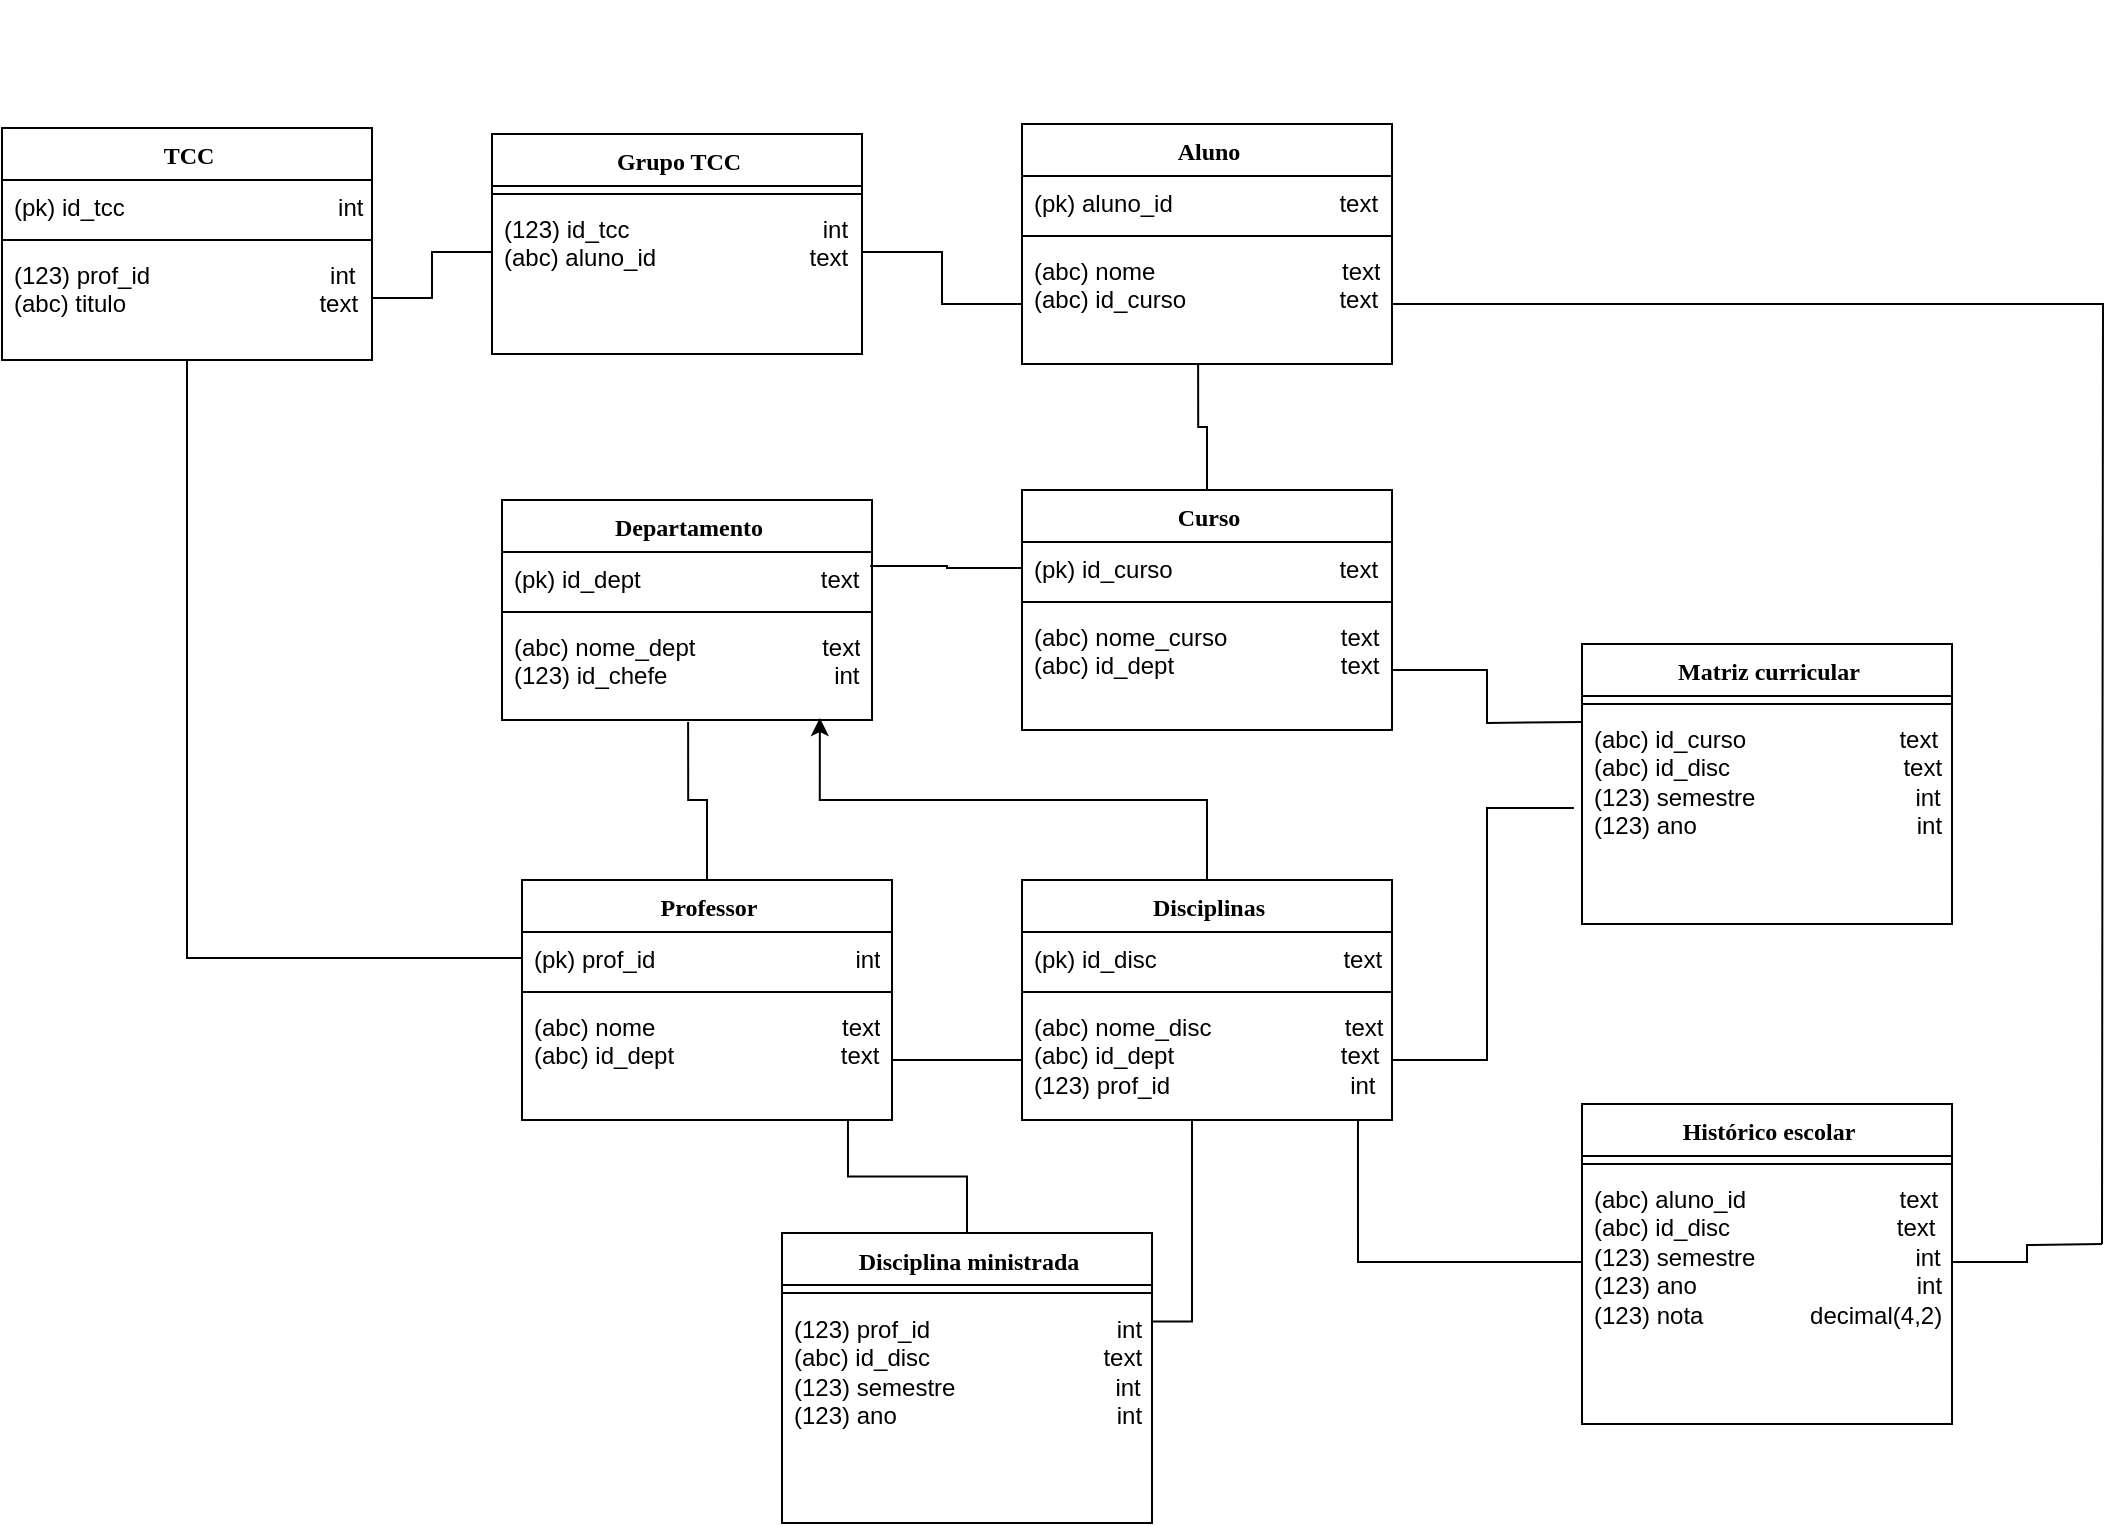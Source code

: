 <mxfile version="24.4.4" type="github">
  <diagram name="Page-1" id="6133507b-19e7-1e82-6fc7-422aa6c4b21f">
    <mxGraphModel dx="1393" dy="797" grid="1" gridSize="10" guides="1" tooltips="1" connect="1" arrows="1" fold="1" page="1" pageScale="1" pageWidth="1169" pageHeight="827" background="none" math="0" shadow="0">
      <root>
        <mxCell id="0" />
        <mxCell id="1" parent="0" />
        <mxCell id="78961159f06e98e8-17" value="Aluno" style="swimlane;html=1;fontStyle=1;align=center;verticalAlign=top;childLayout=stackLayout;horizontal=1;startSize=26;horizontalStack=0;resizeParent=1;resizeLast=0;collapsible=1;marginBottom=0;swimlaneFillColor=#ffffff;rounded=0;shadow=0;comic=0;labelBackgroundColor=none;strokeWidth=1;fillColor=none;fontFamily=Verdana;fontSize=12" parent="1" vertex="1">
          <mxGeometry x="570" y="120" width="185" height="120" as="geometry" />
        </mxCell>
        <mxCell id="78961159f06e98e8-23" value="(pk) aluno_id&amp;nbsp; &amp;nbsp; &amp;nbsp; &amp;nbsp; &amp;nbsp; &amp;nbsp; &amp;nbsp; &amp;nbsp; &amp;nbsp; &amp;nbsp; &amp;nbsp; &amp;nbsp; &amp;nbsp;text" style="text;html=1;strokeColor=none;fillColor=none;align=left;verticalAlign=top;spacingLeft=4;spacingRight=4;whiteSpace=wrap;overflow=hidden;rotatable=0;points=[[0,0.5],[1,0.5]];portConstraint=eastwest;" parent="78961159f06e98e8-17" vertex="1">
          <mxGeometry y="26" width="185" height="26" as="geometry" />
        </mxCell>
        <mxCell id="78961159f06e98e8-19" value="" style="line;html=1;strokeWidth=1;fillColor=none;align=left;verticalAlign=middle;spacingTop=-1;spacingLeft=3;spacingRight=3;rotatable=0;labelPosition=right;points=[];portConstraint=eastwest;" parent="78961159f06e98e8-17" vertex="1">
          <mxGeometry y="52" width="185" height="8" as="geometry" />
        </mxCell>
        <mxCell id="Fp-7Isr_xplhYbf5Isc3-56" style="edgeStyle=orthogonalEdgeStyle;rounded=0;orthogonalLoop=1;jettySize=auto;html=1;exitX=1;exitY=0.5;exitDx=0;exitDy=0;endArrow=none;endFill=0;" parent="78961159f06e98e8-17" source="78961159f06e98e8-27" edge="1">
          <mxGeometry relative="1" as="geometry">
            <mxPoint x="540" y="560" as="targetPoint" />
          </mxGeometry>
        </mxCell>
        <mxCell id="78961159f06e98e8-27" value="(abc) nome&amp;nbsp; &amp;nbsp; &amp;nbsp; &amp;nbsp; &amp;nbsp; &amp;nbsp; &amp;nbsp; &amp;nbsp; &amp;nbsp; &amp;nbsp; &amp;nbsp; &amp;nbsp; &amp;nbsp; &amp;nbsp; text&lt;div&gt;(abc) id_curso&amp;nbsp; &amp;nbsp; &amp;nbsp; &amp;nbsp; &amp;nbsp; &amp;nbsp; &amp;nbsp; &amp;nbsp; &amp;nbsp; &amp;nbsp; &amp;nbsp; &amp;nbsp;text&lt;/div&gt;&lt;div&gt;&lt;br&gt;&lt;/div&gt;" style="text;html=1;strokeColor=none;fillColor=none;align=left;verticalAlign=top;spacingLeft=4;spacingRight=4;whiteSpace=wrap;overflow=hidden;rotatable=0;points=[[0,0.5],[1,0.5]];portConstraint=eastwest;" parent="78961159f06e98e8-17" vertex="1">
          <mxGeometry y="60" width="185" height="60" as="geometry" />
        </mxCell>
        <mxCell id="RyOZ0NrASkdXas4JCYKa-1" value="&lt;div&gt;&lt;br&gt;&lt;/div&gt;" style="text;html=1;align=center;verticalAlign=middle;resizable=0;points=[];autosize=1;strokeColor=none;fillColor=none;" parent="1" vertex="1">
          <mxGeometry x="210" y="58" width="20" height="30" as="geometry" />
        </mxCell>
        <mxCell id="RyOZ0NrASkdXas4JCYKa-3" value="Professor" style="swimlane;html=1;fontStyle=1;align=center;verticalAlign=top;childLayout=stackLayout;horizontal=1;startSize=26;horizontalStack=0;resizeParent=1;resizeLast=0;collapsible=1;marginBottom=0;swimlaneFillColor=#ffffff;rounded=0;shadow=0;comic=0;labelBackgroundColor=none;strokeWidth=1;fillColor=none;fontFamily=Verdana;fontSize=12" parent="1" vertex="1">
          <mxGeometry x="320" y="498" width="185" height="120" as="geometry" />
        </mxCell>
        <mxCell id="RyOZ0NrASkdXas4JCYKa-4" value="(pk) prof_id&amp;nbsp; &amp;nbsp; &amp;nbsp; &amp;nbsp; &amp;nbsp; &amp;nbsp; &amp;nbsp; &amp;nbsp; &amp;nbsp; &amp;nbsp; &amp;nbsp; &amp;nbsp; &amp;nbsp; &amp;nbsp; &amp;nbsp; int" style="text;html=1;strokeColor=none;fillColor=none;align=left;verticalAlign=top;spacingLeft=4;spacingRight=4;whiteSpace=wrap;overflow=hidden;rotatable=0;points=[[0,0.5],[1,0.5]];portConstraint=eastwest;" parent="RyOZ0NrASkdXas4JCYKa-3" vertex="1">
          <mxGeometry y="26" width="185" height="26" as="geometry" />
        </mxCell>
        <mxCell id="RyOZ0NrASkdXas4JCYKa-5" value="" style="line;html=1;strokeWidth=1;fillColor=none;align=left;verticalAlign=middle;spacingTop=-1;spacingLeft=3;spacingRight=3;rotatable=0;labelPosition=right;points=[];portConstraint=eastwest;" parent="RyOZ0NrASkdXas4JCYKa-3" vertex="1">
          <mxGeometry y="52" width="185" height="8" as="geometry" />
        </mxCell>
        <mxCell id="RyOZ0NrASkdXas4JCYKa-6" value="(abc) nome&amp;nbsp; &amp;nbsp; &amp;nbsp; &amp;nbsp; &amp;nbsp; &amp;nbsp; &amp;nbsp; &amp;nbsp; &amp;nbsp; &amp;nbsp; &amp;nbsp; &amp;nbsp; &amp;nbsp; &amp;nbsp; text&lt;div&gt;(abc) id_dept&amp;nbsp; &amp;nbsp; &amp;nbsp; &amp;nbsp; &amp;nbsp; &amp;nbsp; &amp;nbsp; &amp;nbsp; &amp;nbsp; &amp;nbsp; &amp;nbsp; &amp;nbsp; &amp;nbsp;text&lt;/div&gt;&lt;div&gt;&lt;br&gt;&lt;/div&gt;" style="text;html=1;strokeColor=none;fillColor=none;align=left;verticalAlign=top;spacingLeft=4;spacingRight=4;whiteSpace=wrap;overflow=hidden;rotatable=0;points=[[0,0.5],[1,0.5]];portConstraint=eastwest;" parent="RyOZ0NrASkdXas4JCYKa-3" vertex="1">
          <mxGeometry y="60" width="185" height="60" as="geometry" />
        </mxCell>
        <mxCell id="Fp-7Isr_xplhYbf5Isc3-1" value="Curso" style="swimlane;html=1;fontStyle=1;align=center;verticalAlign=top;childLayout=stackLayout;horizontal=1;startSize=26;horizontalStack=0;resizeParent=1;resizeLast=0;collapsible=1;marginBottom=0;swimlaneFillColor=#ffffff;rounded=0;shadow=0;comic=0;labelBackgroundColor=none;strokeWidth=1;fillColor=none;fontFamily=Verdana;fontSize=12" parent="1" vertex="1">
          <mxGeometry x="570" y="303" width="185" height="120" as="geometry" />
        </mxCell>
        <mxCell id="Fp-7Isr_xplhYbf5Isc3-2" value="(pk) id_curso&amp;nbsp; &amp;nbsp; &amp;nbsp; &amp;nbsp; &amp;nbsp; &amp;nbsp; &amp;nbsp; &amp;nbsp; &amp;nbsp; &amp;nbsp; &amp;nbsp; &amp;nbsp; &amp;nbsp;text" style="text;html=1;strokeColor=none;fillColor=none;align=left;verticalAlign=top;spacingLeft=4;spacingRight=4;whiteSpace=wrap;overflow=hidden;rotatable=0;points=[[0,0.5],[1,0.5]];portConstraint=eastwest;" parent="Fp-7Isr_xplhYbf5Isc3-1" vertex="1">
          <mxGeometry y="26" width="185" height="26" as="geometry" />
        </mxCell>
        <mxCell id="Fp-7Isr_xplhYbf5Isc3-3" value="" style="line;html=1;strokeWidth=1;fillColor=none;align=left;verticalAlign=middle;spacingTop=-1;spacingLeft=3;spacingRight=3;rotatable=0;labelPosition=right;points=[];portConstraint=eastwest;" parent="Fp-7Isr_xplhYbf5Isc3-1" vertex="1">
          <mxGeometry y="52" width="185" height="8" as="geometry" />
        </mxCell>
        <mxCell id="Fp-7Isr_xplhYbf5Isc3-4" value="(abc) nome_curso&amp;nbsp; &amp;nbsp; &amp;nbsp; &amp;nbsp; &amp;nbsp; &amp;nbsp; &amp;nbsp; &amp;nbsp; &amp;nbsp;text&lt;div&gt;(abc) id_dept&amp;nbsp; &amp;nbsp; &amp;nbsp; &amp;nbsp; &amp;nbsp; &amp;nbsp; &amp;nbsp; &amp;nbsp; &amp;nbsp; &amp;nbsp; &amp;nbsp; &amp;nbsp; &amp;nbsp;text&lt;/div&gt;&lt;div&gt;&lt;br&gt;&lt;/div&gt;" style="text;html=1;strokeColor=none;fillColor=none;align=left;verticalAlign=top;spacingLeft=4;spacingRight=4;whiteSpace=wrap;overflow=hidden;rotatable=0;points=[[0,0.5],[1,0.5]];portConstraint=eastwest;" parent="Fp-7Isr_xplhYbf5Isc3-1" vertex="1">
          <mxGeometry y="60" width="185" height="60" as="geometry" />
        </mxCell>
        <mxCell id="Fp-7Isr_xplhYbf5Isc3-5" value="Departamento" style="swimlane;html=1;fontStyle=1;align=center;verticalAlign=top;childLayout=stackLayout;horizontal=1;startSize=26;horizontalStack=0;resizeParent=1;resizeLast=0;collapsible=1;marginBottom=0;swimlaneFillColor=#ffffff;rounded=0;shadow=0;comic=0;labelBackgroundColor=none;strokeWidth=1;fillColor=none;fontFamily=Verdana;fontSize=12" parent="1" vertex="1">
          <mxGeometry x="310" y="308" width="185" height="110" as="geometry" />
        </mxCell>
        <mxCell id="Fp-7Isr_xplhYbf5Isc3-6" value="(pk) id_dept&amp;nbsp; &amp;nbsp; &amp;nbsp; &amp;nbsp; &amp;nbsp; &amp;nbsp; &amp;nbsp; &amp;nbsp; &amp;nbsp; &amp;nbsp; &amp;nbsp; &amp;nbsp; &amp;nbsp; &amp;nbsp;text" style="text;html=1;strokeColor=none;fillColor=none;align=left;verticalAlign=top;spacingLeft=4;spacingRight=4;whiteSpace=wrap;overflow=hidden;rotatable=0;points=[[0,0.5],[1,0.5]];portConstraint=eastwest;" parent="Fp-7Isr_xplhYbf5Isc3-5" vertex="1">
          <mxGeometry y="26" width="185" height="26" as="geometry" />
        </mxCell>
        <mxCell id="Fp-7Isr_xplhYbf5Isc3-7" value="" style="line;html=1;strokeWidth=1;fillColor=none;align=left;verticalAlign=middle;spacingTop=-1;spacingLeft=3;spacingRight=3;rotatable=0;labelPosition=right;points=[];portConstraint=eastwest;" parent="Fp-7Isr_xplhYbf5Isc3-5" vertex="1">
          <mxGeometry y="52" width="185" height="8" as="geometry" />
        </mxCell>
        <mxCell id="Fp-7Isr_xplhYbf5Isc3-8" value="(abc) nome_dept&amp;nbsp; &amp;nbsp; &amp;nbsp; &amp;nbsp; &amp;nbsp; &amp;nbsp; &amp;nbsp; &amp;nbsp; &amp;nbsp; &amp;nbsp;text&lt;div&gt;(123) id_chefe&amp;nbsp; &amp;nbsp; &amp;nbsp; &amp;nbsp; &amp;nbsp; &amp;nbsp; &amp;nbsp; &amp;nbsp; &amp;nbsp; &amp;nbsp; &amp;nbsp; &amp;nbsp; &amp;nbsp;int&lt;/div&gt;" style="text;html=1;strokeColor=none;fillColor=none;align=left;verticalAlign=top;spacingLeft=4;spacingRight=4;whiteSpace=wrap;overflow=hidden;rotatable=0;points=[[0,0.5],[1,0.5]];portConstraint=eastwest;" parent="Fp-7Isr_xplhYbf5Isc3-5" vertex="1">
          <mxGeometry y="60" width="185" height="50" as="geometry" />
        </mxCell>
        <mxCell id="VJBOoovExJCg-PcRVqWO-1" style="edgeStyle=orthogonalEdgeStyle;rounded=0;orthogonalLoop=1;jettySize=auto;html=1;exitX=0.5;exitY=0;exitDx=0;exitDy=0;entryX=0.859;entryY=0.98;entryDx=0;entryDy=0;entryPerimeter=0;" edge="1" parent="1" source="Fp-7Isr_xplhYbf5Isc3-9" target="Fp-7Isr_xplhYbf5Isc3-8">
          <mxGeometry relative="1" as="geometry">
            <mxPoint x="470" y="430" as="targetPoint" />
          </mxGeometry>
        </mxCell>
        <mxCell id="Fp-7Isr_xplhYbf5Isc3-9" value="Disciplinas" style="swimlane;html=1;fontStyle=1;align=center;verticalAlign=top;childLayout=stackLayout;horizontal=1;startSize=26;horizontalStack=0;resizeParent=1;resizeLast=0;collapsible=1;marginBottom=0;swimlaneFillColor=#ffffff;rounded=0;shadow=0;comic=0;labelBackgroundColor=none;strokeWidth=1;fillColor=none;fontFamily=Verdana;fontSize=12" parent="1" vertex="1">
          <mxGeometry x="570" y="498" width="185" height="120" as="geometry" />
        </mxCell>
        <mxCell id="Fp-7Isr_xplhYbf5Isc3-10" value="(pk) id_disc&amp;nbsp; &amp;nbsp; &amp;nbsp; &amp;nbsp; &amp;nbsp; &amp;nbsp; &amp;nbsp; &amp;nbsp; &amp;nbsp; &amp;nbsp; &amp;nbsp; &amp;nbsp; &amp;nbsp; &amp;nbsp; text" style="text;html=1;strokeColor=none;fillColor=none;align=left;verticalAlign=top;spacingLeft=4;spacingRight=4;whiteSpace=wrap;overflow=hidden;rotatable=0;points=[[0,0.5],[1,0.5]];portConstraint=eastwest;" parent="Fp-7Isr_xplhYbf5Isc3-9" vertex="1">
          <mxGeometry y="26" width="185" height="26" as="geometry" />
        </mxCell>
        <mxCell id="Fp-7Isr_xplhYbf5Isc3-11" value="" style="line;html=1;strokeWidth=1;fillColor=none;align=left;verticalAlign=middle;spacingTop=-1;spacingLeft=3;spacingRight=3;rotatable=0;labelPosition=right;points=[];portConstraint=eastwest;" parent="Fp-7Isr_xplhYbf5Isc3-9" vertex="1">
          <mxGeometry y="52" width="185" height="8" as="geometry" />
        </mxCell>
        <mxCell id="Fp-7Isr_xplhYbf5Isc3-12" value="(abc) nome_disc&amp;nbsp; &amp;nbsp; &amp;nbsp; &amp;nbsp; &amp;nbsp; &amp;nbsp; &amp;nbsp; &amp;nbsp; &amp;nbsp; &amp;nbsp; text&lt;div&gt;(abc) id_dept&amp;nbsp; &amp;nbsp; &amp;nbsp; &amp;nbsp; &amp;nbsp; &amp;nbsp; &amp;nbsp; &amp;nbsp; &amp;nbsp; &amp;nbsp; &amp;nbsp; &amp;nbsp; &amp;nbsp;text&lt;/div&gt;&lt;div&gt;(123)&amp;nbsp;&lt;span style=&quot;background-color: initial;&quot;&gt;prof_id&amp;nbsp; &amp;nbsp; &amp;nbsp; &amp;nbsp; &amp;nbsp; &amp;nbsp; &amp;nbsp; &amp;nbsp; &amp;nbsp; &amp;nbsp; &amp;nbsp; &amp;nbsp; &amp;nbsp; &amp;nbsp;int&lt;/span&gt;&lt;/div&gt;" style="text;html=1;strokeColor=none;fillColor=none;align=left;verticalAlign=top;spacingLeft=4;spacingRight=4;whiteSpace=wrap;overflow=hidden;rotatable=0;points=[[0,0.5],[1,0.5]];portConstraint=eastwest;" parent="Fp-7Isr_xplhYbf5Isc3-9" vertex="1">
          <mxGeometry y="60" width="185" height="60" as="geometry" />
        </mxCell>
        <mxCell id="Fp-7Isr_xplhYbf5Isc3-14" value="Matriz curricular" style="swimlane;html=1;fontStyle=1;align=center;verticalAlign=top;childLayout=stackLayout;horizontal=1;startSize=26;horizontalStack=0;resizeParent=1;resizeLast=0;collapsible=1;marginBottom=0;swimlaneFillColor=#ffffff;rounded=0;shadow=0;comic=0;labelBackgroundColor=none;strokeWidth=1;fillColor=none;fontFamily=Verdana;fontSize=12" parent="1" vertex="1">
          <mxGeometry x="850" y="380" width="185" height="140" as="geometry" />
        </mxCell>
        <mxCell id="Fp-7Isr_xplhYbf5Isc3-16" value="" style="line;html=1;strokeWidth=1;fillColor=none;align=left;verticalAlign=middle;spacingTop=-1;spacingLeft=3;spacingRight=3;rotatable=0;labelPosition=right;points=[];portConstraint=eastwest;" parent="Fp-7Isr_xplhYbf5Isc3-14" vertex="1">
          <mxGeometry y="26" width="185" height="8" as="geometry" />
        </mxCell>
        <mxCell id="Fp-7Isr_xplhYbf5Isc3-17" value="(abc) id_curso&amp;nbsp; &amp;nbsp; &amp;nbsp; &amp;nbsp; &amp;nbsp; &amp;nbsp; &amp;nbsp; &amp;nbsp; &amp;nbsp; &amp;nbsp; &amp;nbsp; &amp;nbsp;text&lt;div&gt;(abc) id_disc&amp;nbsp; &amp;nbsp; &amp;nbsp; &amp;nbsp; &amp;nbsp; &amp;nbsp; &amp;nbsp; &amp;nbsp; &amp;nbsp; &amp;nbsp; &amp;nbsp; &amp;nbsp; &amp;nbsp; text&lt;/div&gt;&lt;div&gt;(123) semestre&amp;nbsp; &amp;nbsp; &amp;nbsp; &amp;nbsp; &amp;nbsp; &amp;nbsp; &amp;nbsp; &amp;nbsp; &amp;nbsp; &amp;nbsp; &amp;nbsp; &amp;nbsp; int&lt;/div&gt;&lt;div&gt;(123) ano&amp;nbsp; &amp;nbsp; &amp;nbsp; &amp;nbsp; &amp;nbsp; &amp;nbsp; &amp;nbsp; &amp;nbsp; &amp;nbsp; &amp;nbsp; &amp;nbsp; &amp;nbsp; &amp;nbsp; &amp;nbsp; &amp;nbsp; &amp;nbsp; &amp;nbsp;int&lt;br&gt;&lt;/div&gt;" style="text;html=1;strokeColor=none;fillColor=none;align=left;verticalAlign=top;spacingLeft=4;spacingRight=4;whiteSpace=wrap;overflow=hidden;rotatable=0;points=[[0,0.5],[1,0.5]];portConstraint=eastwest;" parent="Fp-7Isr_xplhYbf5Isc3-14" vertex="1">
          <mxGeometry y="34" width="185" height="80" as="geometry" />
        </mxCell>
        <mxCell id="Fp-7Isr_xplhYbf5Isc3-18" value="Histórico escolar" style="swimlane;html=1;fontStyle=1;align=center;verticalAlign=top;childLayout=stackLayout;horizontal=1;startSize=26;horizontalStack=0;resizeParent=1;resizeLast=0;collapsible=1;marginBottom=0;swimlaneFillColor=#ffffff;rounded=0;shadow=0;comic=0;labelBackgroundColor=none;strokeWidth=1;fillColor=none;fontFamily=Verdana;fontSize=12" parent="1" vertex="1">
          <mxGeometry x="850" y="610" width="185" height="160" as="geometry" />
        </mxCell>
        <mxCell id="Fp-7Isr_xplhYbf5Isc3-20" value="" style="line;html=1;strokeWidth=1;fillColor=none;align=left;verticalAlign=middle;spacingTop=-1;spacingLeft=3;spacingRight=3;rotatable=0;labelPosition=right;points=[];portConstraint=eastwest;" parent="Fp-7Isr_xplhYbf5Isc3-18" vertex="1">
          <mxGeometry y="26" width="185" height="8" as="geometry" />
        </mxCell>
        <mxCell id="Fp-7Isr_xplhYbf5Isc3-57" style="edgeStyle=orthogonalEdgeStyle;rounded=0;orthogonalLoop=1;jettySize=auto;html=1;exitX=1;exitY=0.5;exitDx=0;exitDy=0;endArrow=none;endFill=0;" parent="Fp-7Isr_xplhYbf5Isc3-18" source="Fp-7Isr_xplhYbf5Isc3-21" edge="1">
          <mxGeometry relative="1" as="geometry">
            <mxPoint x="260" y="70" as="targetPoint" />
          </mxGeometry>
        </mxCell>
        <mxCell id="Fp-7Isr_xplhYbf5Isc3-21" value="(abc) aluno_id&amp;nbsp; &amp;nbsp; &amp;nbsp; &amp;nbsp; &amp;nbsp; &amp;nbsp; &amp;nbsp; &amp;nbsp; &amp;nbsp; &amp;nbsp; &amp;nbsp; &amp;nbsp;text&lt;div&gt;(abc) id_disc&amp;nbsp; &amp;nbsp; &amp;nbsp; &amp;nbsp; &amp;nbsp; &amp;nbsp; &amp;nbsp; &amp;nbsp; &amp;nbsp; &amp;nbsp; &amp;nbsp; &amp;nbsp; &amp;nbsp;text&lt;/div&gt;&lt;div&gt;(123) semestre&amp;nbsp; &amp;nbsp; &amp;nbsp; &amp;nbsp; &amp;nbsp; &amp;nbsp; &amp;nbsp; &amp;nbsp; &amp;nbsp; &amp;nbsp; &amp;nbsp; &amp;nbsp; int&lt;/div&gt;&lt;div&gt;(123) ano&amp;nbsp; &amp;nbsp; &amp;nbsp; &amp;nbsp; &amp;nbsp; &amp;nbsp; &amp;nbsp; &amp;nbsp; &amp;nbsp; &amp;nbsp; &amp;nbsp; &amp;nbsp; &amp;nbsp; &amp;nbsp; &amp;nbsp; &amp;nbsp; &amp;nbsp;int&lt;br&gt;&lt;/div&gt;&lt;div&gt;(123) nota&amp;nbsp; &amp;nbsp; &amp;nbsp; &amp;nbsp; &amp;nbsp; &amp;nbsp; &amp;nbsp; &amp;nbsp; decimal(4,2)&lt;/div&gt;" style="text;html=1;strokeColor=none;fillColor=none;align=left;verticalAlign=top;spacingLeft=4;spacingRight=4;whiteSpace=wrap;overflow=hidden;rotatable=0;points=[[0,0.5],[1,0.5]];portConstraint=eastwest;" parent="Fp-7Isr_xplhYbf5Isc3-18" vertex="1">
          <mxGeometry y="34" width="185" height="90" as="geometry" />
        </mxCell>
        <mxCell id="Fp-7Isr_xplhYbf5Isc3-22" value="Disciplina ministrada" style="swimlane;html=1;fontStyle=1;align=center;verticalAlign=top;childLayout=stackLayout;horizontal=1;startSize=26;horizontalStack=0;resizeParent=1;resizeLast=0;collapsible=1;marginBottom=0;swimlaneFillColor=#ffffff;rounded=0;shadow=0;comic=0;labelBackgroundColor=none;strokeWidth=1;fillColor=none;fontFamily=Verdana;fontSize=12" parent="1" vertex="1">
          <mxGeometry x="450" y="674.5" width="185" height="145" as="geometry" />
        </mxCell>
        <mxCell id="Fp-7Isr_xplhYbf5Isc3-24" value="" style="line;html=1;strokeWidth=1;fillColor=none;align=left;verticalAlign=middle;spacingTop=-1;spacingLeft=3;spacingRight=3;rotatable=0;labelPosition=right;points=[];portConstraint=eastwest;" parent="Fp-7Isr_xplhYbf5Isc3-22" vertex="1">
          <mxGeometry y="26" width="185" height="8" as="geometry" />
        </mxCell>
        <mxCell id="Fp-7Isr_xplhYbf5Isc3-25" value="(123) prof_id&amp;nbsp; &amp;nbsp; &amp;nbsp; &amp;nbsp; &amp;nbsp; &amp;nbsp; &amp;nbsp; &amp;nbsp; &amp;nbsp; &amp;nbsp; &amp;nbsp; &amp;nbsp; &amp;nbsp; &amp;nbsp; int&lt;div&gt;(abc) id_disc&amp;nbsp; &amp;nbsp; &amp;nbsp; &amp;nbsp; &amp;nbsp; &amp;nbsp; &amp;nbsp; &amp;nbsp; &amp;nbsp; &amp;nbsp; &amp;nbsp; &amp;nbsp; &amp;nbsp; text&lt;/div&gt;&lt;div&gt;(123) semestre&amp;nbsp; &amp;nbsp; &amp;nbsp; &amp;nbsp; &amp;nbsp; &amp;nbsp; &amp;nbsp; &amp;nbsp; &amp;nbsp; &amp;nbsp; &amp;nbsp; &amp;nbsp; int&lt;/div&gt;&lt;div&gt;(123) ano&amp;nbsp; &amp;nbsp; &amp;nbsp; &amp;nbsp; &amp;nbsp; &amp;nbsp; &amp;nbsp; &amp;nbsp; &amp;nbsp; &amp;nbsp; &amp;nbsp; &amp;nbsp; &amp;nbsp; &amp;nbsp; &amp;nbsp; &amp;nbsp; &amp;nbsp;int&lt;/div&gt;" style="text;html=1;strokeColor=none;fillColor=none;align=left;verticalAlign=top;spacingLeft=4;spacingRight=4;whiteSpace=wrap;overflow=hidden;rotatable=0;points=[[0,0.5],[1,0.5]];portConstraint=eastwest;" parent="Fp-7Isr_xplhYbf5Isc3-22" vertex="1">
          <mxGeometry y="34" width="185" height="80" as="geometry" />
        </mxCell>
        <mxCell id="Fp-7Isr_xplhYbf5Isc3-26" value="Grupo TCC" style="swimlane;html=1;fontStyle=1;align=center;verticalAlign=top;childLayout=stackLayout;horizontal=1;startSize=26;horizontalStack=0;resizeParent=1;resizeLast=0;collapsible=1;marginBottom=0;swimlaneFillColor=#ffffff;rounded=0;shadow=0;comic=0;labelBackgroundColor=none;strokeWidth=1;fillColor=none;fontFamily=Verdana;fontSize=12" parent="1" vertex="1">
          <mxGeometry x="305" y="125" width="185" height="110" as="geometry" />
        </mxCell>
        <mxCell id="Fp-7Isr_xplhYbf5Isc3-28" value="" style="line;html=1;strokeWidth=1;fillColor=none;align=left;verticalAlign=middle;spacingTop=-1;spacingLeft=3;spacingRight=3;rotatable=0;labelPosition=right;points=[];portConstraint=eastwest;" parent="Fp-7Isr_xplhYbf5Isc3-26" vertex="1">
          <mxGeometry y="26" width="185" height="8" as="geometry" />
        </mxCell>
        <mxCell id="Fp-7Isr_xplhYbf5Isc3-29" value="&lt;div&gt;(123) id_tcc&amp;nbsp; &amp;nbsp; &amp;nbsp; &amp;nbsp; &amp;nbsp; &amp;nbsp; &amp;nbsp; &amp;nbsp; &amp;nbsp; &amp;nbsp; &amp;nbsp; &amp;nbsp; &amp;nbsp; &amp;nbsp; &amp;nbsp;int&lt;/div&gt;&lt;div&gt;(abc) aluno_id&amp;nbsp; &amp;nbsp; &amp;nbsp; &amp;nbsp; &amp;nbsp; &amp;nbsp; &amp;nbsp; &amp;nbsp; &amp;nbsp; &amp;nbsp; &amp;nbsp; &amp;nbsp;text&lt;/div&gt;" style="text;html=1;strokeColor=none;fillColor=none;align=left;verticalAlign=top;spacingLeft=4;spacingRight=4;whiteSpace=wrap;overflow=hidden;rotatable=0;points=[[0,0.5],[1,0.5]];portConstraint=eastwest;" parent="Fp-7Isr_xplhYbf5Isc3-26" vertex="1">
          <mxGeometry y="34" width="185" height="50" as="geometry" />
        </mxCell>
        <mxCell id="Fp-7Isr_xplhYbf5Isc3-33" style="edgeStyle=orthogonalEdgeStyle;rounded=0;orthogonalLoop=1;jettySize=auto;html=1;entryX=0.995;entryY=0.269;entryDx=0;entryDy=0;entryPerimeter=0;endArrow=none;endFill=0;" parent="1" source="Fp-7Isr_xplhYbf5Isc3-2" target="Fp-7Isr_xplhYbf5Isc3-6" edge="1">
          <mxGeometry relative="1" as="geometry" />
        </mxCell>
        <mxCell id="Fp-7Isr_xplhYbf5Isc3-34" value="TCC" style="swimlane;html=1;fontStyle=1;align=center;verticalAlign=top;childLayout=stackLayout;horizontal=1;startSize=26;horizontalStack=0;resizeParent=1;resizeLast=0;collapsible=1;marginBottom=0;swimlaneFillColor=#ffffff;rounded=0;shadow=0;comic=0;labelBackgroundColor=none;strokeWidth=1;fillColor=none;fontFamily=Verdana;fontSize=12" parent="1" vertex="1">
          <mxGeometry x="60" y="122" width="185" height="116" as="geometry" />
        </mxCell>
        <mxCell id="Fp-7Isr_xplhYbf5Isc3-35" value="(pk) id_tcc&amp;nbsp; &amp;nbsp; &amp;nbsp; &amp;nbsp; &amp;nbsp; &amp;nbsp; &amp;nbsp; &amp;nbsp; &amp;nbsp; &amp;nbsp; &amp;nbsp; &amp;nbsp; &amp;nbsp; &amp;nbsp; &amp;nbsp; &amp;nbsp; int&lt;span style=&quot;white-space: pre;&quot;&gt;&lt;/span&gt;" style="text;html=1;strokeColor=none;fillColor=none;align=left;verticalAlign=top;spacingLeft=4;spacingRight=4;whiteSpace=wrap;overflow=hidden;rotatable=0;points=[[0,0.5],[1,0.5]];portConstraint=eastwest;" parent="Fp-7Isr_xplhYbf5Isc3-34" vertex="1">
          <mxGeometry y="26" width="185" height="26" as="geometry" />
        </mxCell>
        <mxCell id="Fp-7Isr_xplhYbf5Isc3-36" value="" style="line;html=1;strokeWidth=1;fillColor=none;align=left;verticalAlign=middle;spacingTop=-1;spacingLeft=3;spacingRight=3;rotatable=0;labelPosition=right;points=[];portConstraint=eastwest;" parent="Fp-7Isr_xplhYbf5Isc3-34" vertex="1">
          <mxGeometry y="52" width="185" height="8" as="geometry" />
        </mxCell>
        <mxCell id="Fp-7Isr_xplhYbf5Isc3-37" value="(123) prof_id&amp;nbsp; &amp;nbsp; &amp;nbsp; &amp;nbsp; &amp;nbsp; &amp;nbsp; &amp;nbsp; &amp;nbsp; &amp;nbsp; &amp;nbsp; &amp;nbsp; &amp;nbsp; &amp;nbsp; &amp;nbsp;int&lt;div&gt;(abc) titulo&amp;nbsp; &amp;nbsp; &amp;nbsp; &amp;nbsp; &amp;nbsp; &amp;nbsp; &amp;nbsp; &amp;nbsp; &amp;nbsp; &amp;nbsp; &amp;nbsp; &amp;nbsp; &amp;nbsp; &amp;nbsp; &amp;nbsp;text&lt;/div&gt;" style="text;html=1;strokeColor=none;fillColor=none;align=left;verticalAlign=top;spacingLeft=4;spacingRight=4;whiteSpace=wrap;overflow=hidden;rotatable=0;points=[[0,0.5],[1,0.5]];portConstraint=eastwest;" parent="Fp-7Isr_xplhYbf5Isc3-34" vertex="1">
          <mxGeometry y="60" width="185" height="50" as="geometry" />
        </mxCell>
        <mxCell id="Fp-7Isr_xplhYbf5Isc3-39" style="edgeStyle=orthogonalEdgeStyle;rounded=0;orthogonalLoop=1;jettySize=auto;html=1;exitX=1;exitY=0.5;exitDx=0;exitDy=0;entryX=0;entryY=0.5;entryDx=0;entryDy=0;endArrow=none;endFill=0;" parent="1" source="RyOZ0NrASkdXas4JCYKa-6" target="Fp-7Isr_xplhYbf5Isc3-12" edge="1">
          <mxGeometry relative="1" as="geometry" />
        </mxCell>
        <mxCell id="Fp-7Isr_xplhYbf5Isc3-41" style="edgeStyle=orthogonalEdgeStyle;rounded=0;orthogonalLoop=1;jettySize=auto;html=1;exitX=1;exitY=0.5;exitDx=0;exitDy=0;entryX=0;entryY=0.5;entryDx=0;entryDy=0;endArrow=none;endFill=0;" parent="1" source="Fp-7Isr_xplhYbf5Isc3-29" target="78961159f06e98e8-27" edge="1">
          <mxGeometry relative="1" as="geometry" />
        </mxCell>
        <mxCell id="Fp-7Isr_xplhYbf5Isc3-42" style="edgeStyle=orthogonalEdgeStyle;rounded=0;orthogonalLoop=1;jettySize=auto;html=1;exitX=1;exitY=0.5;exitDx=0;exitDy=0;entryX=0;entryY=0.5;entryDx=0;entryDy=0;endArrow=none;endFill=0;" parent="1" source="Fp-7Isr_xplhYbf5Isc3-37" target="Fp-7Isr_xplhYbf5Isc3-29" edge="1">
          <mxGeometry relative="1" as="geometry" />
        </mxCell>
        <mxCell id="Fp-7Isr_xplhYbf5Isc3-43" style="edgeStyle=orthogonalEdgeStyle;rounded=0;orthogonalLoop=1;jettySize=auto;html=1;exitX=0;exitY=0.5;exitDx=0;exitDy=0;entryX=0.5;entryY=1;entryDx=0;entryDy=0;endArrow=none;endFill=0;" parent="1" source="RyOZ0NrASkdXas4JCYKa-4" target="Fp-7Isr_xplhYbf5Isc3-34" edge="1">
          <mxGeometry relative="1" as="geometry" />
        </mxCell>
        <mxCell id="Fp-7Isr_xplhYbf5Isc3-44" style="edgeStyle=orthogonalEdgeStyle;rounded=0;orthogonalLoop=1;jettySize=auto;html=1;exitX=0.5;exitY=0;exitDx=0;exitDy=0;entryX=0.503;entryY=1.02;entryDx=0;entryDy=0;entryPerimeter=0;endArrow=none;endFill=0;" parent="1" source="RyOZ0NrASkdXas4JCYKa-3" target="Fp-7Isr_xplhYbf5Isc3-8" edge="1">
          <mxGeometry relative="1" as="geometry" />
        </mxCell>
        <mxCell id="Fp-7Isr_xplhYbf5Isc3-47" style="edgeStyle=orthogonalEdgeStyle;rounded=0;orthogonalLoop=1;jettySize=auto;html=1;exitX=0.5;exitY=0;exitDx=0;exitDy=0;entryX=0.476;entryY=1;entryDx=0;entryDy=0;entryPerimeter=0;endArrow=none;endFill=0;" parent="1" source="Fp-7Isr_xplhYbf5Isc3-1" target="78961159f06e98e8-27" edge="1">
          <mxGeometry relative="1" as="geometry" />
        </mxCell>
        <mxCell id="Fp-7Isr_xplhYbf5Isc3-48" style="edgeStyle=orthogonalEdgeStyle;rounded=0;orthogonalLoop=1;jettySize=auto;html=1;exitX=1;exitY=0.5;exitDx=0;exitDy=0;entryX=0;entryY=0.5;entryDx=0;entryDy=0;endArrow=none;endFill=0;" parent="1" source="Fp-7Isr_xplhYbf5Isc3-4" edge="1">
          <mxGeometry relative="1" as="geometry">
            <mxPoint x="850" y="419" as="targetPoint" />
          </mxGeometry>
        </mxCell>
        <mxCell id="Fp-7Isr_xplhYbf5Isc3-49" style="edgeStyle=orthogonalEdgeStyle;rounded=0;orthogonalLoop=1;jettySize=auto;html=1;exitX=1;exitY=0.5;exitDx=0;exitDy=0;entryX=-0.022;entryY=0.6;entryDx=0;entryDy=0;entryPerimeter=0;endArrow=none;endFill=0;" parent="1" source="Fp-7Isr_xplhYbf5Isc3-12" target="Fp-7Isr_xplhYbf5Isc3-17" edge="1">
          <mxGeometry relative="1" as="geometry" />
        </mxCell>
        <mxCell id="Fp-7Isr_xplhYbf5Isc3-52" style="edgeStyle=orthogonalEdgeStyle;rounded=0;orthogonalLoop=1;jettySize=auto;html=1;exitX=0.5;exitY=0;exitDx=0;exitDy=0;entryX=0.881;entryY=1;entryDx=0;entryDy=0;entryPerimeter=0;endArrow=none;endFill=0;" parent="1" source="Fp-7Isr_xplhYbf5Isc3-22" target="RyOZ0NrASkdXas4JCYKa-6" edge="1">
          <mxGeometry relative="1" as="geometry" />
        </mxCell>
        <mxCell id="Fp-7Isr_xplhYbf5Isc3-54" style="edgeStyle=orthogonalEdgeStyle;rounded=0;orthogonalLoop=1;jettySize=auto;html=1;exitX=1;exitY=0.25;exitDx=0;exitDy=0;endArrow=none;endFill=0;" parent="1" edge="1">
          <mxGeometry relative="1" as="geometry">
            <mxPoint x="635" y="718.75" as="sourcePoint" />
            <mxPoint x="655" y="618" as="targetPoint" />
            <Array as="points">
              <mxPoint x="655" y="719" />
              <mxPoint x="655" y="629" />
            </Array>
          </mxGeometry>
        </mxCell>
        <mxCell id="Fp-7Isr_xplhYbf5Isc3-55" style="edgeStyle=orthogonalEdgeStyle;rounded=0;orthogonalLoop=1;jettySize=auto;html=1;exitX=0;exitY=0.5;exitDx=0;exitDy=0;entryX=0.908;entryY=1;entryDx=0;entryDy=0;entryPerimeter=0;endArrow=none;endFill=0;" parent="1" source="Fp-7Isr_xplhYbf5Isc3-21" target="Fp-7Isr_xplhYbf5Isc3-12" edge="1">
          <mxGeometry relative="1" as="geometry" />
        </mxCell>
      </root>
    </mxGraphModel>
  </diagram>
</mxfile>
